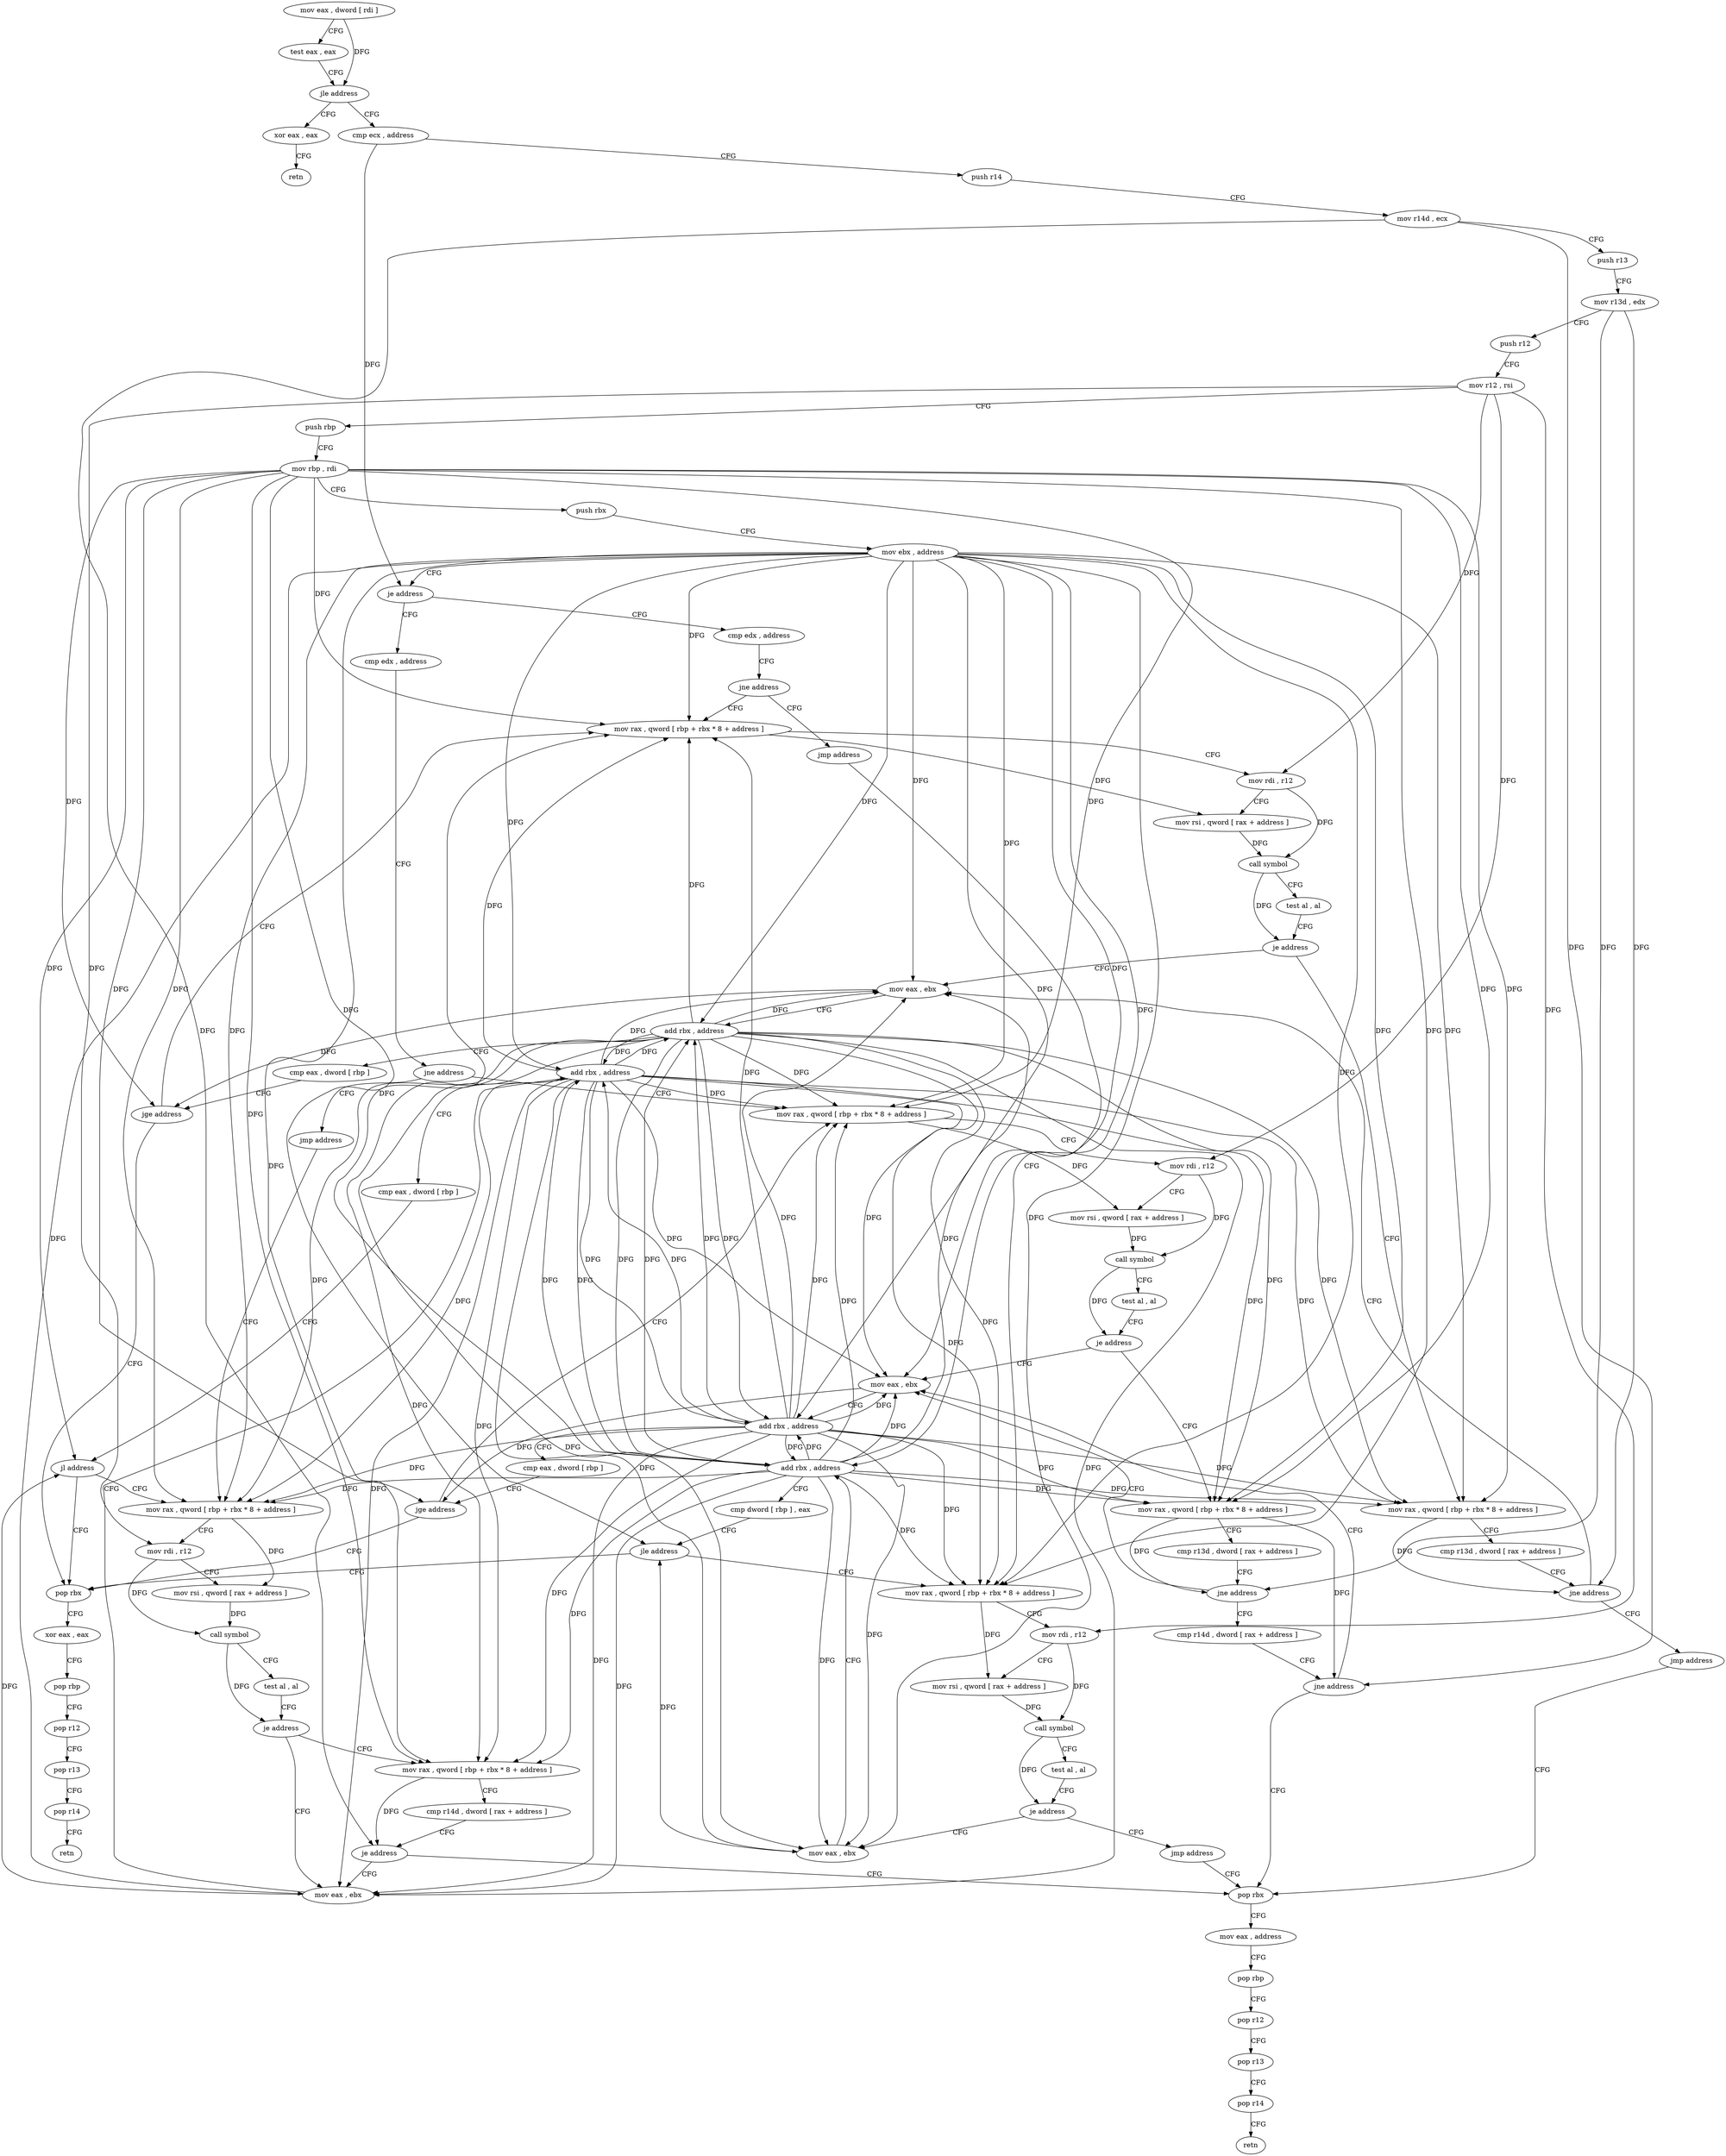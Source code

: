 digraph "func" {
"155936" [label = "mov eax , dword [ rdi ]" ]
"155938" [label = "test eax , eax" ]
"155940" [label = "jle address" ]
"156194" [label = "xor eax , eax" ]
"155946" [label = "cmp ecx , address" ]
"156196" [label = "retn" ]
"155949" [label = "push r14" ]
"155951" [label = "mov r14d , ecx" ]
"155954" [label = "push r13" ]
"155956" [label = "mov r13d , edx" ]
"155959" [label = "push r12" ]
"155961" [label = "mov r12 , rsi" ]
"155964" [label = "push rbp" ]
"155965" [label = "mov rbp , rdi" ]
"155968" [label = "push rbx" ]
"155969" [label = "mov ebx , address" ]
"155974" [label = "je address" ]
"156102" [label = "cmp edx , address" ]
"155976" [label = "cmp edx , address" ]
"156105" [label = "jne address" ]
"156123" [label = "mov rax , qword [ rbp + rbx * 8 + address ]" ]
"156107" [label = "jmp address" ]
"155979" [label = "jne address" ]
"155995" [label = "mov rax , qword [ rbp + rbx * 8 + address ]" ]
"155981" [label = "jmp address" ]
"156128" [label = "mov rdi , r12" ]
"156131" [label = "mov rsi , qword [ rax + address ]" ]
"156135" [label = "call symbol" ]
"156140" [label = "test al , al" ]
"156142" [label = "je address" ]
"156112" [label = "mov eax , ebx" ]
"156144" [label = "mov rax , qword [ rbp + rbx * 8 + address ]" ]
"156168" [label = "mov rax , qword [ rbp + rbx * 8 + address ]" ]
"156000" [label = "mov rdi , r12" ]
"156003" [label = "mov rsi , qword [ rax + address ]" ]
"156007" [label = "call symbol" ]
"156012" [label = "test al , al" ]
"156014" [label = "je address" ]
"155984" [label = "mov eax , ebx" ]
"156016" [label = "mov rax , qword [ rbp + rbx * 8 + address ]" ]
"156048" [label = "mov rax , qword [ rbp + rbx * 8 + address ]" ]
"156114" [label = "add rbx , address" ]
"156118" [label = "cmp eax , dword [ rbp ]" ]
"156121" [label = "jge address" ]
"156091" [label = "pop rbx" ]
"156149" [label = "cmp r13d , dword [ rax + address ]" ]
"156153" [label = "jne address" ]
"156155" [label = "jmp address" ]
"156173" [label = "mov rdi , r12" ]
"156176" [label = "mov rsi , qword [ rax + address ]" ]
"156180" [label = "call symbol" ]
"156185" [label = "test al , al" ]
"156187" [label = "je address" ]
"156157" [label = "mov eax , ebx" ]
"156189" [label = "jmp address" ]
"155986" [label = "add rbx , address" ]
"155990" [label = "cmp eax , dword [ rbp ]" ]
"155993" [label = "jge address" ]
"156021" [label = "cmp r13d , dword [ rax + address ]" ]
"156025" [label = "jne address" ]
"156027" [label = "cmp r14d , dword [ rax + address ]" ]
"156053" [label = "mov rdi , r12" ]
"156056" [label = "mov rsi , qword [ rax + address ]" ]
"156060" [label = "call symbol" ]
"156065" [label = "test al , al" ]
"156067" [label = "je address" ]
"156080" [label = "mov eax , ebx" ]
"156069" [label = "mov rax , qword [ rbp + rbx * 8 + address ]" ]
"156092" [label = "xor eax , eax" ]
"156094" [label = "pop rbp" ]
"156095" [label = "pop r12" ]
"156097" [label = "pop r13" ]
"156099" [label = "pop r14" ]
"156101" [label = "retn" ]
"156033" [label = "pop rbx" ]
"156159" [label = "add rbx , address" ]
"156163" [label = "cmp dword [ rbp ] , eax" ]
"156166" [label = "jle address" ]
"156031" [label = "jne address" ]
"156082" [label = "add rbx , address" ]
"156086" [label = "cmp eax , dword [ rbp ]" ]
"156089" [label = "jl address" ]
"156074" [label = "cmp r14d , dword [ rax + address ]" ]
"156078" [label = "je address" ]
"156034" [label = "mov eax , address" ]
"156039" [label = "pop rbp" ]
"156040" [label = "pop r12" ]
"156042" [label = "pop r13" ]
"156044" [label = "pop r14" ]
"156046" [label = "retn" ]
"155936" -> "155938" [ label = "CFG" ]
"155936" -> "155940" [ label = "DFG" ]
"155938" -> "155940" [ label = "CFG" ]
"155940" -> "156194" [ label = "CFG" ]
"155940" -> "155946" [ label = "CFG" ]
"156194" -> "156196" [ label = "CFG" ]
"155946" -> "155949" [ label = "CFG" ]
"155946" -> "155974" [ label = "DFG" ]
"155949" -> "155951" [ label = "CFG" ]
"155951" -> "155954" [ label = "CFG" ]
"155951" -> "156031" [ label = "DFG" ]
"155951" -> "156078" [ label = "DFG" ]
"155954" -> "155956" [ label = "CFG" ]
"155956" -> "155959" [ label = "CFG" ]
"155956" -> "156153" [ label = "DFG" ]
"155956" -> "156025" [ label = "DFG" ]
"155959" -> "155961" [ label = "CFG" ]
"155961" -> "155964" [ label = "CFG" ]
"155961" -> "156128" [ label = "DFG" ]
"155961" -> "156000" [ label = "DFG" ]
"155961" -> "156173" [ label = "DFG" ]
"155961" -> "156053" [ label = "DFG" ]
"155964" -> "155965" [ label = "CFG" ]
"155965" -> "155968" [ label = "CFG" ]
"155965" -> "156123" [ label = "DFG" ]
"155965" -> "155995" [ label = "DFG" ]
"155965" -> "156121" [ label = "DFG" ]
"155965" -> "156144" [ label = "DFG" ]
"155965" -> "156168" [ label = "DFG" ]
"155965" -> "155993" [ label = "DFG" ]
"155965" -> "156016" [ label = "DFG" ]
"155965" -> "156048" [ label = "DFG" ]
"155965" -> "156166" [ label = "DFG" ]
"155965" -> "156089" [ label = "DFG" ]
"155965" -> "156069" [ label = "DFG" ]
"155968" -> "155969" [ label = "CFG" ]
"155969" -> "155974" [ label = "CFG" ]
"155969" -> "156123" [ label = "DFG" ]
"155969" -> "155995" [ label = "DFG" ]
"155969" -> "156112" [ label = "DFG" ]
"155969" -> "156114" [ label = "DFG" ]
"155969" -> "156144" [ label = "DFG" ]
"155969" -> "156168" [ label = "DFG" ]
"155969" -> "155984" [ label = "DFG" ]
"155969" -> "155986" [ label = "DFG" ]
"155969" -> "156016" [ label = "DFG" ]
"155969" -> "156048" [ label = "DFG" ]
"155969" -> "156157" [ label = "DFG" ]
"155969" -> "156159" [ label = "DFG" ]
"155969" -> "156080" [ label = "DFG" ]
"155969" -> "156082" [ label = "DFG" ]
"155969" -> "156069" [ label = "DFG" ]
"155974" -> "156102" [ label = "CFG" ]
"155974" -> "155976" [ label = "CFG" ]
"156102" -> "156105" [ label = "CFG" ]
"155976" -> "155979" [ label = "CFG" ]
"156105" -> "156123" [ label = "CFG" ]
"156105" -> "156107" [ label = "CFG" ]
"156123" -> "156128" [ label = "CFG" ]
"156123" -> "156131" [ label = "DFG" ]
"156107" -> "156168" [ label = "CFG" ]
"155979" -> "155995" [ label = "CFG" ]
"155979" -> "155981" [ label = "CFG" ]
"155995" -> "156000" [ label = "CFG" ]
"155995" -> "156003" [ label = "DFG" ]
"155981" -> "156048" [ label = "CFG" ]
"156128" -> "156131" [ label = "CFG" ]
"156128" -> "156135" [ label = "DFG" ]
"156131" -> "156135" [ label = "DFG" ]
"156135" -> "156140" [ label = "CFG" ]
"156135" -> "156142" [ label = "DFG" ]
"156140" -> "156142" [ label = "CFG" ]
"156142" -> "156112" [ label = "CFG" ]
"156142" -> "156144" [ label = "CFG" ]
"156112" -> "156114" [ label = "CFG" ]
"156112" -> "156121" [ label = "DFG" ]
"156144" -> "156149" [ label = "CFG" ]
"156144" -> "156153" [ label = "DFG" ]
"156168" -> "156173" [ label = "CFG" ]
"156168" -> "156176" [ label = "DFG" ]
"156000" -> "156003" [ label = "CFG" ]
"156000" -> "156007" [ label = "DFG" ]
"156003" -> "156007" [ label = "DFG" ]
"156007" -> "156012" [ label = "CFG" ]
"156007" -> "156014" [ label = "DFG" ]
"156012" -> "156014" [ label = "CFG" ]
"156014" -> "155984" [ label = "CFG" ]
"156014" -> "156016" [ label = "CFG" ]
"155984" -> "155986" [ label = "CFG" ]
"155984" -> "155993" [ label = "DFG" ]
"156016" -> "156021" [ label = "CFG" ]
"156016" -> "156025" [ label = "DFG" ]
"156016" -> "156031" [ label = "DFG" ]
"156048" -> "156053" [ label = "CFG" ]
"156048" -> "156056" [ label = "DFG" ]
"156114" -> "156118" [ label = "CFG" ]
"156114" -> "156123" [ label = "DFG" ]
"156114" -> "155995" [ label = "DFG" ]
"156114" -> "156112" [ label = "DFG" ]
"156114" -> "156144" [ label = "DFG" ]
"156114" -> "156168" [ label = "DFG" ]
"156114" -> "155984" [ label = "DFG" ]
"156114" -> "155986" [ label = "DFG" ]
"156114" -> "156016" [ label = "DFG" ]
"156114" -> "156048" [ label = "DFG" ]
"156114" -> "156157" [ label = "DFG" ]
"156114" -> "156159" [ label = "DFG" ]
"156114" -> "156080" [ label = "DFG" ]
"156114" -> "156082" [ label = "DFG" ]
"156114" -> "156069" [ label = "DFG" ]
"156118" -> "156121" [ label = "CFG" ]
"156121" -> "156091" [ label = "CFG" ]
"156121" -> "156123" [ label = "CFG" ]
"156091" -> "156092" [ label = "CFG" ]
"156149" -> "156153" [ label = "CFG" ]
"156153" -> "156112" [ label = "CFG" ]
"156153" -> "156155" [ label = "CFG" ]
"156155" -> "156033" [ label = "CFG" ]
"156173" -> "156176" [ label = "CFG" ]
"156173" -> "156180" [ label = "DFG" ]
"156176" -> "156180" [ label = "DFG" ]
"156180" -> "156185" [ label = "CFG" ]
"156180" -> "156187" [ label = "DFG" ]
"156185" -> "156187" [ label = "CFG" ]
"156187" -> "156157" [ label = "CFG" ]
"156187" -> "156189" [ label = "CFG" ]
"156157" -> "156159" [ label = "CFG" ]
"156157" -> "156166" [ label = "DFG" ]
"156189" -> "156033" [ label = "CFG" ]
"155986" -> "155990" [ label = "CFG" ]
"155986" -> "156123" [ label = "DFG" ]
"155986" -> "155995" [ label = "DFG" ]
"155986" -> "156112" [ label = "DFG" ]
"155986" -> "156114" [ label = "DFG" ]
"155986" -> "156144" [ label = "DFG" ]
"155986" -> "156168" [ label = "DFG" ]
"155986" -> "155984" [ label = "DFG" ]
"155986" -> "156016" [ label = "DFG" ]
"155986" -> "156048" [ label = "DFG" ]
"155986" -> "156157" [ label = "DFG" ]
"155986" -> "156159" [ label = "DFG" ]
"155986" -> "156080" [ label = "DFG" ]
"155986" -> "156082" [ label = "DFG" ]
"155986" -> "156069" [ label = "DFG" ]
"155990" -> "155993" [ label = "CFG" ]
"155993" -> "156091" [ label = "CFG" ]
"155993" -> "155995" [ label = "CFG" ]
"156021" -> "156025" [ label = "CFG" ]
"156025" -> "155984" [ label = "CFG" ]
"156025" -> "156027" [ label = "CFG" ]
"156027" -> "156031" [ label = "CFG" ]
"156053" -> "156056" [ label = "CFG" ]
"156053" -> "156060" [ label = "DFG" ]
"156056" -> "156060" [ label = "DFG" ]
"156060" -> "156065" [ label = "CFG" ]
"156060" -> "156067" [ label = "DFG" ]
"156065" -> "156067" [ label = "CFG" ]
"156067" -> "156080" [ label = "CFG" ]
"156067" -> "156069" [ label = "CFG" ]
"156080" -> "156082" [ label = "CFG" ]
"156080" -> "156089" [ label = "DFG" ]
"156069" -> "156074" [ label = "CFG" ]
"156069" -> "156078" [ label = "DFG" ]
"156092" -> "156094" [ label = "CFG" ]
"156094" -> "156095" [ label = "CFG" ]
"156095" -> "156097" [ label = "CFG" ]
"156097" -> "156099" [ label = "CFG" ]
"156099" -> "156101" [ label = "CFG" ]
"156033" -> "156034" [ label = "CFG" ]
"156159" -> "156163" [ label = "CFG" ]
"156159" -> "156123" [ label = "DFG" ]
"156159" -> "155995" [ label = "DFG" ]
"156159" -> "156112" [ label = "DFG" ]
"156159" -> "156114" [ label = "DFG" ]
"156159" -> "156144" [ label = "DFG" ]
"156159" -> "156168" [ label = "DFG" ]
"156159" -> "155984" [ label = "DFG" ]
"156159" -> "155986" [ label = "DFG" ]
"156159" -> "156016" [ label = "DFG" ]
"156159" -> "156048" [ label = "DFG" ]
"156159" -> "156157" [ label = "DFG" ]
"156159" -> "156080" [ label = "DFG" ]
"156159" -> "156082" [ label = "DFG" ]
"156159" -> "156069" [ label = "DFG" ]
"156163" -> "156166" [ label = "CFG" ]
"156166" -> "156091" [ label = "CFG" ]
"156166" -> "156168" [ label = "CFG" ]
"156031" -> "155984" [ label = "CFG" ]
"156031" -> "156033" [ label = "CFG" ]
"156082" -> "156086" [ label = "CFG" ]
"156082" -> "156123" [ label = "DFG" ]
"156082" -> "155995" [ label = "DFG" ]
"156082" -> "156112" [ label = "DFG" ]
"156082" -> "156114" [ label = "DFG" ]
"156082" -> "156144" [ label = "DFG" ]
"156082" -> "156168" [ label = "DFG" ]
"156082" -> "155984" [ label = "DFG" ]
"156082" -> "155986" [ label = "DFG" ]
"156082" -> "156016" [ label = "DFG" ]
"156082" -> "156048" [ label = "DFG" ]
"156082" -> "156157" [ label = "DFG" ]
"156082" -> "156159" [ label = "DFG" ]
"156082" -> "156080" [ label = "DFG" ]
"156082" -> "156069" [ label = "DFG" ]
"156086" -> "156089" [ label = "CFG" ]
"156089" -> "156048" [ label = "CFG" ]
"156089" -> "156091" [ label = "CFG" ]
"156074" -> "156078" [ label = "CFG" ]
"156078" -> "156033" [ label = "CFG" ]
"156078" -> "156080" [ label = "CFG" ]
"156034" -> "156039" [ label = "CFG" ]
"156039" -> "156040" [ label = "CFG" ]
"156040" -> "156042" [ label = "CFG" ]
"156042" -> "156044" [ label = "CFG" ]
"156044" -> "156046" [ label = "CFG" ]
}
